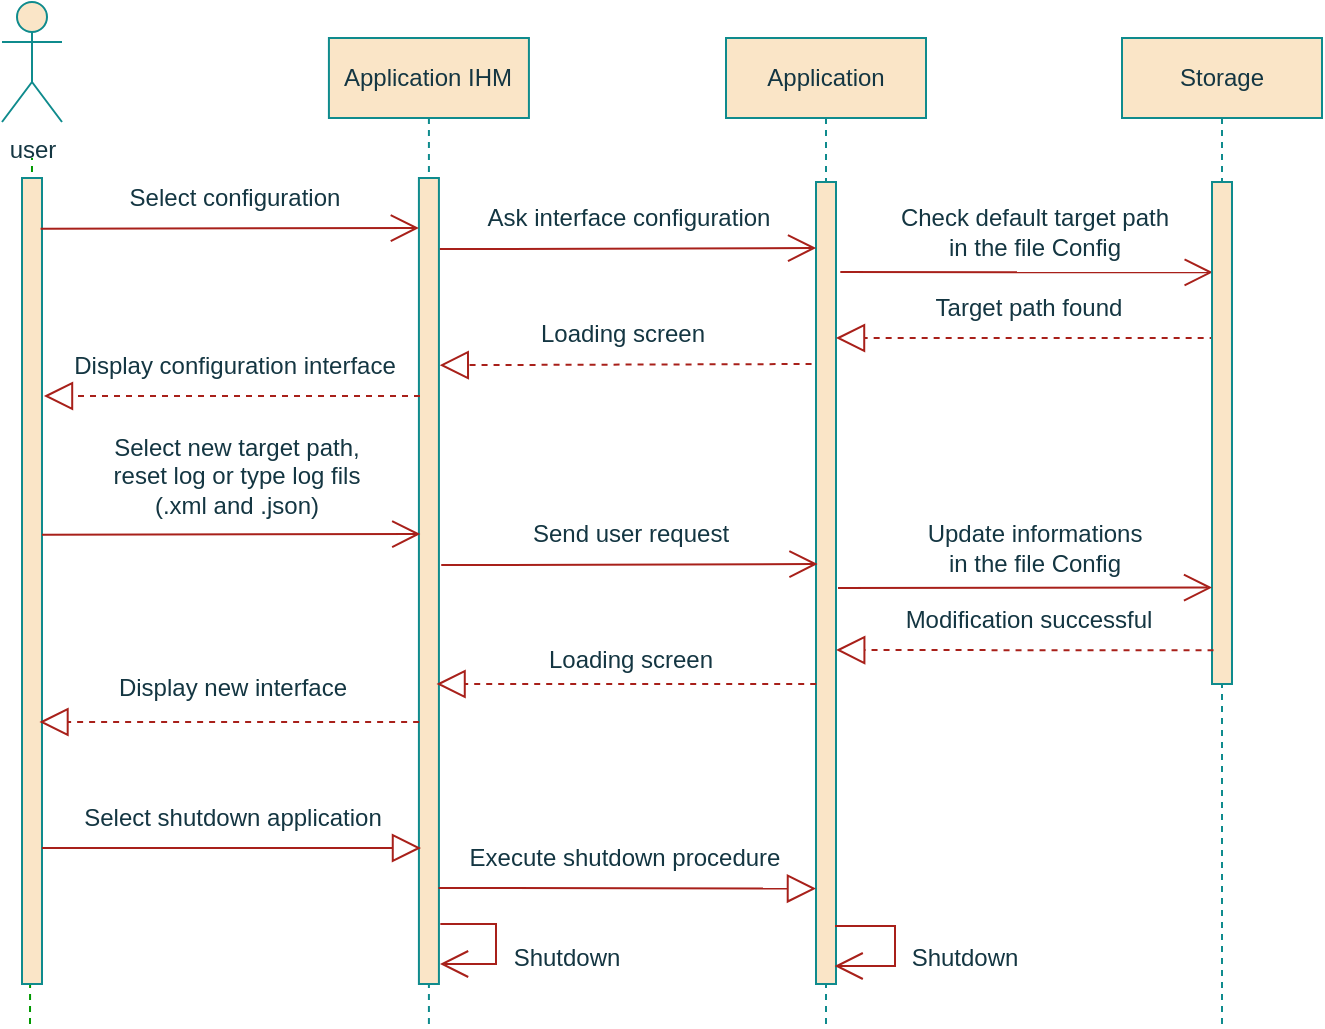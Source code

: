 <mxfile version="20.6.0" type="github">
  <diagram id="r0X0MlbLGei5c-_fVZ79">
    <mxGraphModel dx="541" dy="293" grid="1" gridSize="10" guides="1" tooltips="1" connect="1" arrows="1" fold="1" page="1" pageScale="1" pageWidth="413" pageHeight="291" math="0" shadow="0">
      <root>
        <mxCell id="0" />
        <mxCell id="1" parent="0" />
        <mxCell id="tU5jhhU6zAbJtf0umgDA-1" value="" style="endArrow=none;dashed=1;html=1;rounded=0;labelBackgroundColor=#DAD2D8;strokeColor=#009900;fontColor=#143642;" edge="1" parent="1">
          <mxGeometry width="50" height="50" relative="1" as="geometry">
            <mxPoint x="114" y="570" as="sourcePoint" />
            <mxPoint x="115" y="137" as="targetPoint" />
          </mxGeometry>
        </mxCell>
        <mxCell id="tU5jhhU6zAbJtf0umgDA-2" value="&lt;span style=&quot;&quot;&gt;Application IHM&lt;/span&gt;" style="shape=umlLifeline;perimeter=lifelinePerimeter;whiteSpace=wrap;html=1;container=0;collapsible=0;recursiveResize=0;outlineConnect=0;rounded=0;fillColor=#FAE5C7;strokeColor=#0F8B8D;fontColor=#143642;" vertex="1" parent="1">
          <mxGeometry x="263.46" y="77" width="100" height="493" as="geometry" />
        </mxCell>
        <mxCell id="tU5jhhU6zAbJtf0umgDA-3" value="user" style="shape=umlActor;verticalLabelPosition=bottom;verticalAlign=top;html=1;rounded=0;fillColor=#FAE5C7;strokeColor=#0F8B8D;fontColor=#143642;" vertex="1" parent="1">
          <mxGeometry x="100" y="59" width="30" height="60" as="geometry" />
        </mxCell>
        <mxCell id="tU5jhhU6zAbJtf0umgDA-4" value="&lt;span style=&quot;&quot;&gt;Application&lt;/span&gt;" style="shape=umlLifeline;perimeter=lifelinePerimeter;whiteSpace=wrap;html=1;container=0;collapsible=0;recursiveResize=0;outlineConnect=0;rounded=0;fillColor=#FAE5C7;strokeColor=#0F8B8D;fontColor=#143642;" vertex="1" parent="1">
          <mxGeometry x="462" y="77" width="100" height="493" as="geometry" />
        </mxCell>
        <mxCell id="tU5jhhU6zAbJtf0umgDA-5" value="&lt;span style=&quot;&quot;&gt;Storage&lt;/span&gt;" style="shape=umlLifeline;perimeter=lifelinePerimeter;whiteSpace=wrap;html=1;container=0;collapsible=0;recursiveResize=0;outlineConnect=0;rounded=0;fillColor=#FAE5C7;strokeColor=#0F8B8D;fontColor=#143642;" vertex="1" parent="1">
          <mxGeometry x="660" y="77" width="100" height="493" as="geometry" />
        </mxCell>
        <mxCell id="tU5jhhU6zAbJtf0umgDA-6" value="" style="html=1;points=[];perimeter=orthogonalPerimeter;rounded=0;glass=0;labelBackgroundColor=none;fillStyle=auto;fillColor=#FAE5C7;strokeColor=#0F8B8D;fontColor=#143642;" vertex="1" parent="1">
          <mxGeometry x="110" y="147" width="10" height="403" as="geometry" />
        </mxCell>
        <mxCell id="tU5jhhU6zAbJtf0umgDA-7" value="" style="html=1;points=[];perimeter=orthogonalPerimeter;rounded=0;glass=0;labelBackgroundColor=none;fillStyle=auto;fillColor=#FAE5C7;strokeColor=#0F8B8D;fontColor=#143642;" vertex="1" parent="1">
          <mxGeometry x="308.46" y="147" width="10" height="403" as="geometry" />
        </mxCell>
        <mxCell id="tU5jhhU6zAbJtf0umgDA-8" value="" style="html=1;points=[];perimeter=orthogonalPerimeter;rounded=0;glass=0;labelBackgroundColor=none;fillStyle=auto;fillColor=#FAE5C7;strokeColor=#0F8B8D;fontColor=#143642;" vertex="1" parent="1">
          <mxGeometry x="507" y="149" width="10" height="401" as="geometry" />
        </mxCell>
        <mxCell id="tU5jhhU6zAbJtf0umgDA-9" value="Loading screen" style="text;html=1;align=center;verticalAlign=middle;resizable=0;points=[];autosize=1;strokeColor=none;fillColor=none;rounded=0;fontColor=#143642;" vertex="1" parent="1">
          <mxGeometry x="355.25" y="210" width="110" height="30" as="geometry" />
        </mxCell>
        <mxCell id="tU5jhhU6zAbJtf0umgDA-10" value="" style="endArrow=block;dashed=1;endFill=0;endSize=12;html=1;rounded=0;exitX=-0.211;exitY=0.186;exitDx=0;exitDy=0;exitPerimeter=0;labelBackgroundColor=#DAD2D8;strokeColor=#A8201A;fontColor=#143642;" edge="1" parent="1">
          <mxGeometry width="160" relative="1" as="geometry">
            <mxPoint x="504.78" y="239.998" as="sourcePoint" />
            <mxPoint x="318.89" y="240.59" as="targetPoint" />
          </mxGeometry>
        </mxCell>
        <mxCell id="tU5jhhU6zAbJtf0umgDA-11" value="Select configuration" style="text;html=1;align=center;verticalAlign=middle;resizable=0;points=[];autosize=1;strokeColor=none;fillColor=none;rounded=0;fontColor=#143642;" vertex="1" parent="1">
          <mxGeometry x="150.83" y="142" width="130" height="30" as="geometry" />
        </mxCell>
        <mxCell id="tU5jhhU6zAbJtf0umgDA-12" value="" style="endArrow=open;endFill=1;endSize=12;html=1;rounded=0;entryX=0.071;entryY=0.165;entryDx=0;entryDy=0;entryPerimeter=0;labelBackgroundColor=#DAD2D8;strokeColor=#A8201A;fontColor=#143642;" edge="1" parent="1">
          <mxGeometry width="160" relative="1" as="geometry">
            <mxPoint x="119.29" y="172.38" as="sourcePoint" />
            <mxPoint x="308.46" y="172" as="targetPoint" />
          </mxGeometry>
        </mxCell>
        <mxCell id="tU5jhhU6zAbJtf0umgDA-13" value="Display configuration&amp;nbsp;interface" style="text;html=1;align=center;verticalAlign=middle;resizable=0;points=[];autosize=1;strokeColor=none;fillColor=none;rounded=0;fontColor=#143642;" vertex="1" parent="1">
          <mxGeometry x="125.83" y="226" width="180" height="30" as="geometry" />
        </mxCell>
        <mxCell id="tU5jhhU6zAbJtf0umgDA-14" value="" style="endArrow=block;dashed=1;endFill=0;endSize=12;html=1;rounded=0;labelBackgroundColor=#DAD2D8;strokeColor=#A8201A;fontColor=#143642;" edge="1" parent="1">
          <mxGeometry width="160" relative="1" as="geometry">
            <mxPoint x="309" y="256" as="sourcePoint" />
            <mxPoint x="120.987" y="256" as="targetPoint" />
          </mxGeometry>
        </mxCell>
        <mxCell id="tU5jhhU6zAbJtf0umgDA-15" value="" style="endArrow=open;endFill=1;endSize=12;html=1;rounded=0;entryX=-0.083;entryY=0.173;entryDx=0;entryDy=0;entryPerimeter=0;labelBackgroundColor=#DAD2D8;strokeColor=#A8201A;fontColor=#143642;" edge="1" parent="1">
          <mxGeometry width="160" relative="1" as="geometry">
            <mxPoint x="318.91" y="182.56" as="sourcePoint" />
            <mxPoint x="507.08" y="182.004" as="targetPoint" />
          </mxGeometry>
        </mxCell>
        <mxCell id="tU5jhhU6zAbJtf0umgDA-16" value="Ask interface configuration" style="text;html=1;align=center;verticalAlign=middle;resizable=0;points=[];autosize=1;strokeColor=none;fillColor=none;rounded=0;fontColor=#143642;" vertex="1" parent="1">
          <mxGeometry x="332.83" y="152" width="160" height="30" as="geometry" />
        </mxCell>
        <mxCell id="tU5jhhU6zAbJtf0umgDA-17" value="" style="endArrow=block;endFill=0;endSize=12;html=1;rounded=0;entryX=-0.002;entryY=0.916;entryDx=0;entryDy=0;entryPerimeter=0;labelBackgroundColor=#DAD2D8;strokeColor=#A8201A;fontColor=#143642;" edge="1" parent="1">
          <mxGeometry width="160" relative="1" as="geometry">
            <mxPoint x="318.25" y="502.0" as="sourcePoint" />
            <mxPoint x="506.98" y="502.276" as="targetPoint" />
          </mxGeometry>
        </mxCell>
        <mxCell id="tU5jhhU6zAbJtf0umgDA-18" value="" style="endArrow=block;endFill=0;endSize=12;html=1;rounded=0;labelBackgroundColor=#DAD2D8;strokeColor=#A8201A;fontColor=#143642;" edge="1" parent="1">
          <mxGeometry width="160" relative="1" as="geometry">
            <mxPoint x="120.0" y="482.0" as="sourcePoint" />
            <mxPoint x="309.5" y="482.0" as="targetPoint" />
          </mxGeometry>
        </mxCell>
        <mxCell id="tU5jhhU6zAbJtf0umgDA-19" value="Execute shutdown procedure" style="text;html=1;align=center;verticalAlign=middle;resizable=0;points=[];autosize=1;strokeColor=none;fillColor=none;rounded=0;fontColor=#143642;" vertex="1" parent="1">
          <mxGeometry x="321.25" y="472" width="180" height="30" as="geometry" />
        </mxCell>
        <mxCell id="tU5jhhU6zAbJtf0umgDA-20" value="Shutdown" style="text;html=1;align=center;verticalAlign=middle;resizable=0;points=[];autosize=1;strokeColor=none;fillColor=none;rounded=0;fontColor=#143642;" vertex="1" parent="1">
          <mxGeometry x="342.41" y="522" width="80" height="30" as="geometry" />
        </mxCell>
        <mxCell id="tU5jhhU6zAbJtf0umgDA-21" value="" style="endArrow=open;endFill=1;endSize=12;html=1;rounded=0;labelBackgroundColor=#DAD2D8;strokeColor=#A8201A;fontColor=#143642;" edge="1" parent="1">
          <mxGeometry width="160" relative="1" as="geometry">
            <mxPoint x="516.5" y="521" as="sourcePoint" />
            <mxPoint x="516.31" y="541" as="targetPoint" />
            <Array as="points">
              <mxPoint x="546.5" y="521" />
              <mxPoint x="546.5" y="541" />
            </Array>
          </mxGeometry>
        </mxCell>
        <mxCell id="tU5jhhU6zAbJtf0umgDA-22" value="Shutdown" style="text;html=1;align=center;verticalAlign=middle;resizable=0;points=[];autosize=1;strokeColor=none;fillColor=none;rounded=0;fontColor=#143642;" vertex="1" parent="1">
          <mxGeometry x="541.08" y="522" width="80" height="30" as="geometry" />
        </mxCell>
        <mxCell id="tU5jhhU6zAbJtf0umgDA-23" value="Select shutdown application" style="text;html=1;align=center;verticalAlign=middle;resizable=0;points=[];autosize=1;strokeColor=none;fillColor=none;rounded=0;fontColor=#143642;" vertex="1" parent="1">
          <mxGeometry x="130" y="452" width="170" height="30" as="geometry" />
        </mxCell>
        <mxCell id="tU5jhhU6zAbJtf0umgDA-24" value="" style="endArrow=open;endFill=1;endSize=12;html=1;rounded=0;labelBackgroundColor=#DAD2D8;strokeColor=#A8201A;fontColor=#143642;" edge="1" parent="1">
          <mxGeometry width="160" relative="1" as="geometry">
            <mxPoint x="319.17" y="520.0" as="sourcePoint" />
            <mxPoint x="319.003" y="540.0" as="targetPoint" />
            <Array as="points">
              <mxPoint x="347" y="520" />
              <mxPoint x="347" y="540" />
            </Array>
          </mxGeometry>
        </mxCell>
        <mxCell id="tU5jhhU6zAbJtf0umgDA-41" value="Check default target path&lt;br&gt;in the file Config" style="text;html=1;align=center;verticalAlign=middle;resizable=0;points=[];autosize=1;strokeColor=none;fillColor=none;rounded=1;fontColor=#143642;" vertex="1" parent="1">
          <mxGeometry x="535.52" y="154" width="160" height="40" as="geometry" />
        </mxCell>
        <mxCell id="tU5jhhU6zAbJtf0umgDA-42" value="" style="endArrow=open;endFill=1;endSize=12;html=1;rounded=1;labelBackgroundColor=#DAD2D8;strokeColor=#A8201A;fontColor=#143642;entryX=0.038;entryY=0.18;entryDx=0;entryDy=0;entryPerimeter=0;" edge="1" parent="1" target="tU5jhhU6zAbJtf0umgDA-45">
          <mxGeometry width="160" relative="1" as="geometry">
            <mxPoint x="519.16" y="194.0" as="sourcePoint" />
            <mxPoint x="709.16" y="194.0" as="targetPoint" />
          </mxGeometry>
        </mxCell>
        <mxCell id="tU5jhhU6zAbJtf0umgDA-43" value="Target path found" style="text;html=1;align=center;verticalAlign=middle;resizable=0;points=[];autosize=1;strokeColor=none;fillColor=none;rounded=1;fontColor=#143642;" vertex="1" parent="1">
          <mxGeometry x="553.33" y="197" width="120" height="30" as="geometry" />
        </mxCell>
        <mxCell id="tU5jhhU6zAbJtf0umgDA-44" value="" style="endArrow=block;dashed=1;endFill=0;endSize=12;html=1;rounded=1;labelBackgroundColor=#DAD2D8;strokeColor=#A8201A;fontColor=#143642;" edge="1" parent="1">
          <mxGeometry width="160" relative="1" as="geometry">
            <mxPoint x="706.83" y="227" as="sourcePoint" />
            <mxPoint x="516.997" y="227" as="targetPoint" />
          </mxGeometry>
        </mxCell>
        <mxCell id="tU5jhhU6zAbJtf0umgDA-45" value="" style="html=1;points=[];perimeter=orthogonalPerimeter;rounded=0;glass=0;labelBackgroundColor=none;fillStyle=auto;fillColor=#FAE5C7;strokeColor=#0F8B8D;fontColor=#143642;" vertex="1" parent="1">
          <mxGeometry x="705" y="149" width="10" height="251" as="geometry" />
        </mxCell>
        <mxCell id="tU5jhhU6zAbJtf0umgDA-48" value="Select new target path,&lt;br&gt;reset log or type log fils&lt;br&gt;&amp;nbsp;(.xml and .json)&amp;nbsp;" style="text;html=1;align=center;verticalAlign=middle;resizable=0;points=[];autosize=1;strokeColor=none;fillColor=none;rounded=0;fontColor=#143642;" vertex="1" parent="1">
          <mxGeometry x="141.54" y="265.91" width="150" height="60" as="geometry" />
        </mxCell>
        <mxCell id="tU5jhhU6zAbJtf0umgDA-49" value="" style="endArrow=open;endFill=1;endSize=12;html=1;rounded=0;entryX=0.071;entryY=0.165;entryDx=0;entryDy=0;entryPerimeter=0;labelBackgroundColor=#DAD2D8;strokeColor=#A8201A;fontColor=#143642;" edge="1" parent="1">
          <mxGeometry x="263.46" y="77" width="160" relative="1" as="geometry">
            <mxPoint x="120.0" y="325.38" as="sourcePoint" />
            <mxPoint x="309.17" y="325.0" as="targetPoint" />
          </mxGeometry>
        </mxCell>
        <mxCell id="tU5jhhU6zAbJtf0umgDA-52" value="" style="endArrow=open;endFill=1;endSize=12;html=1;rounded=0;entryX=-0.083;entryY=0.173;entryDx=0;entryDy=0;entryPerimeter=0;labelBackgroundColor=#DAD2D8;strokeColor=#A8201A;fontColor=#143642;" edge="1" parent="1">
          <mxGeometry width="160" relative="1" as="geometry">
            <mxPoint x="319.62" y="340.56" as="sourcePoint" />
            <mxPoint x="507.79" y="340.004" as="targetPoint" />
          </mxGeometry>
        </mxCell>
        <mxCell id="tU5jhhU6zAbJtf0umgDA-53" value="Send user request" style="text;html=1;align=center;verticalAlign=middle;resizable=0;points=[];autosize=1;strokeColor=none;fillColor=none;rounded=0;fontColor=#143642;" vertex="1" parent="1">
          <mxGeometry x="353.54" y="310.0" width="120" height="30" as="geometry" />
        </mxCell>
        <mxCell id="tU5jhhU6zAbJtf0umgDA-54" value="Update informations&lt;br&gt;in the file Config" style="text;html=1;align=center;verticalAlign=middle;resizable=0;points=[];autosize=1;strokeColor=none;fillColor=none;rounded=1;fontColor=#143642;" vertex="1" parent="1">
          <mxGeometry x="551.23" y="312.0" width="130" height="40" as="geometry" />
        </mxCell>
        <mxCell id="tU5jhhU6zAbJtf0umgDA-55" value="" style="endArrow=open;endFill=1;endSize=12;html=1;rounded=1;labelBackgroundColor=#DAD2D8;strokeColor=#A8201A;fontColor=#143642;entryX=-0.094;entryY=0.672;entryDx=0;entryDy=0;entryPerimeter=0;" edge="1" parent="1">
          <mxGeometry width="160" relative="1" as="geometry">
            <mxPoint x="518.0" y="352.0" as="sourcePoint" />
            <mxPoint x="705.06" y="351.762" as="targetPoint" />
          </mxGeometry>
        </mxCell>
        <mxCell id="tU5jhhU6zAbJtf0umgDA-58" value="Modification successful" style="text;html=1;align=center;verticalAlign=middle;resizable=0;points=[];autosize=1;strokeColor=none;fillColor=none;rounded=1;fontColor=#143642;" vertex="1" parent="1">
          <mxGeometry x="538.43" y="353.0" width="150" height="30" as="geometry" />
        </mxCell>
        <mxCell id="tU5jhhU6zAbJtf0umgDA-59" value="" style="endArrow=block;dashed=1;endFill=0;endSize=12;html=1;rounded=1;labelBackgroundColor=#DAD2D8;strokeColor=#A8201A;fontColor=#143642;exitX=0.077;exitY=0.817;exitDx=0;exitDy=0;exitPerimeter=0;" edge="1" parent="1">
          <mxGeometry width="160" relative="1" as="geometry">
            <mxPoint x="705.77" y="383.157" as="sourcePoint" />
            <mxPoint x="517.097" y="383.0" as="targetPoint" />
          </mxGeometry>
        </mxCell>
        <mxCell id="tU5jhhU6zAbJtf0umgDA-60" value="Loading screen" style="text;html=1;align=center;verticalAlign=middle;resizable=0;points=[];autosize=1;strokeColor=none;fillColor=none;rounded=1;fontColor=#143642;" vertex="1" parent="1">
          <mxGeometry x="358.6" y="373.0" width="110" height="30" as="geometry" />
        </mxCell>
        <mxCell id="tU5jhhU6zAbJtf0umgDA-61" value="" style="endArrow=block;dashed=1;endFill=0;endSize=12;html=1;rounded=1;labelBackgroundColor=#DAD2D8;strokeColor=#A8201A;fontColor=#143642;" edge="1" parent="1">
          <mxGeometry width="160" relative="1" as="geometry">
            <mxPoint x="507.1" y="400.0" as="sourcePoint" />
            <mxPoint x="317.267" y="400.0" as="targetPoint" />
          </mxGeometry>
        </mxCell>
        <mxCell id="tU5jhhU6zAbJtf0umgDA-62" value="Display new interface" style="text;html=1;align=center;verticalAlign=middle;resizable=0;points=[];autosize=1;strokeColor=none;fillColor=none;rounded=1;fontColor=#143642;" vertex="1" parent="1">
          <mxGeometry x="145.06" y="387.0" width="140" height="30" as="geometry" />
        </mxCell>
        <mxCell id="tU5jhhU6zAbJtf0umgDA-63" value="" style="endArrow=block;dashed=1;endFill=0;endSize=12;html=1;rounded=1;labelBackgroundColor=#DAD2D8;strokeColor=#A8201A;fontColor=#143642;" edge="1" parent="1">
          <mxGeometry width="160" relative="1" as="geometry">
            <mxPoint x="308.56" y="419.0" as="sourcePoint" />
            <mxPoint x="118.727" y="419.0" as="targetPoint" />
          </mxGeometry>
        </mxCell>
      </root>
    </mxGraphModel>
  </diagram>
</mxfile>
